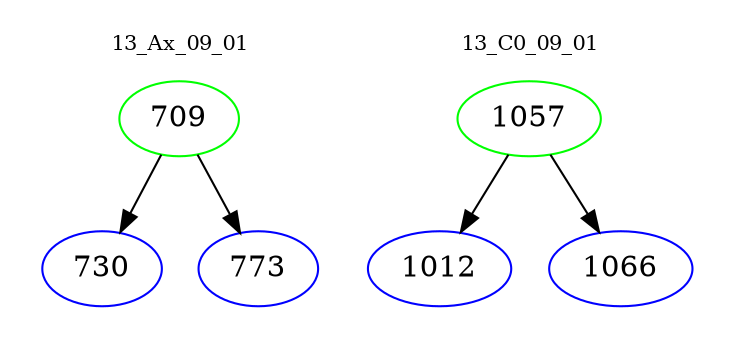 digraph{
subgraph cluster_0 {
color = white
label = "13_Ax_09_01";
fontsize=10;
T0_709 [label="709", color="green"]
T0_709 -> T0_730 [color="black"]
T0_730 [label="730", color="blue"]
T0_709 -> T0_773 [color="black"]
T0_773 [label="773", color="blue"]
}
subgraph cluster_1 {
color = white
label = "13_C0_09_01";
fontsize=10;
T1_1057 [label="1057", color="green"]
T1_1057 -> T1_1012 [color="black"]
T1_1012 [label="1012", color="blue"]
T1_1057 -> T1_1066 [color="black"]
T1_1066 [label="1066", color="blue"]
}
}
